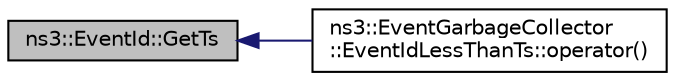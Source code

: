 digraph "ns3::EventId::GetTs"
{
  edge [fontname="Helvetica",fontsize="10",labelfontname="Helvetica",labelfontsize="10"];
  node [fontname="Helvetica",fontsize="10",shape=record];
  rankdir="LR";
  Node1 [label="ns3::EventId::GetTs",height=0.2,width=0.4,color="black", fillcolor="grey75", style="filled", fontcolor="black"];
  Node1 -> Node2 [dir="back",color="midnightblue",fontsize="10",style="solid"];
  Node2 [label="ns3::EventGarbageCollector\l::EventIdLessThanTs::operator()",height=0.2,width=0.4,color="black", fillcolor="white", style="filled",URL="$d8/d95/structns3_1_1EventGarbageCollector_1_1EventIdLessThanTs.html#a096f045d4a5db9452b2436537269b957",tooltip="comparison operator for std::multiset "];
}
